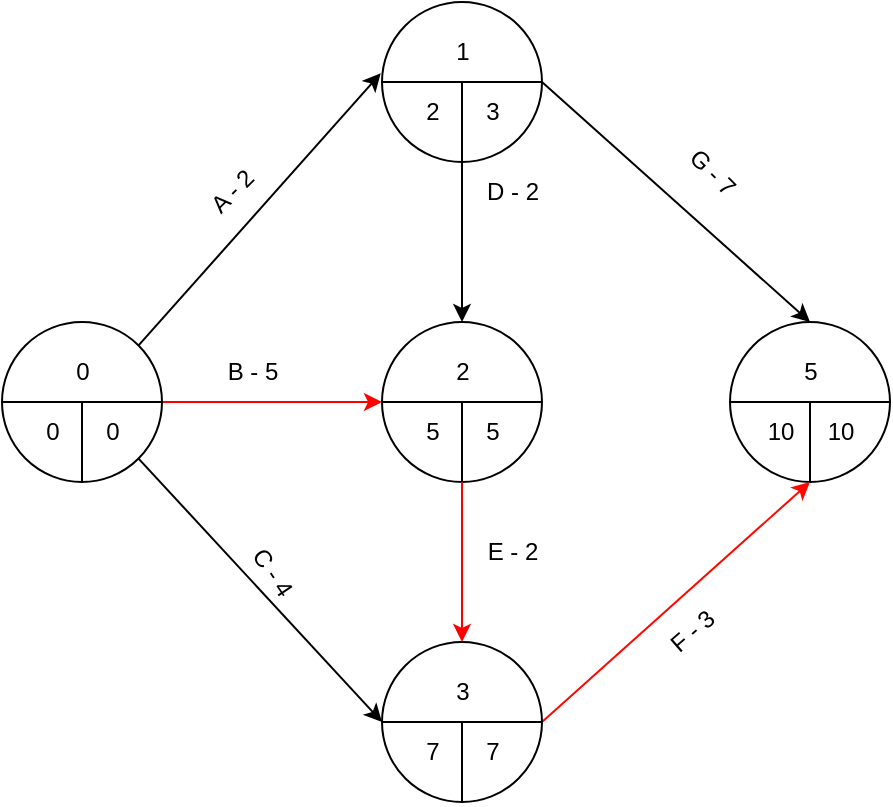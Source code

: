 <mxfile version="20.7.4" type="github" pages="2">
  <diagram id="9ZYdtAuchSPfpJzSGWRA" name="Página-1">
    <mxGraphModel dx="759" dy="788" grid="1" gridSize="10" guides="1" tooltips="1" connect="1" arrows="1" fold="1" page="1" pageScale="1" pageWidth="827" pageHeight="1169" math="0" shadow="0">
      <root>
        <mxCell id="0" />
        <mxCell id="1" parent="0" />
        <mxCell id="OKUfK8-MCF0j2W9icXx6-62" value="" style="endArrow=classic;html=1;rounded=0;entryX=-0.008;entryY=0.446;entryDx=0;entryDy=0;entryPerimeter=0;exitX=1;exitY=0;exitDx=0;exitDy=0;" parent="1" source="OKUfK8-MCF0j2W9icXx6-23" target="OKUfK8-MCF0j2W9icXx6-41" edge="1">
          <mxGeometry width="50" height="50" relative="1" as="geometry">
            <mxPoint x="100" y="260" as="sourcePoint" />
            <mxPoint x="410" y="360" as="targetPoint" />
          </mxGeometry>
        </mxCell>
        <mxCell id="OKUfK8-MCF0j2W9icXx6-63" value="" style="endArrow=classic;html=1;rounded=0;exitX=1;exitY=0.5;exitDx=0;exitDy=0;entryX=0;entryY=0.5;entryDx=0;entryDy=0;strokeColor=#FF0000;" parent="1" source="OKUfK8-MCF0j2W9icXx6-23" target="OKUfK8-MCF0j2W9icXx6-35" edge="1">
          <mxGeometry width="50" height="50" relative="1" as="geometry">
            <mxPoint x="360" y="410" as="sourcePoint" />
            <mxPoint x="410" y="360" as="targetPoint" />
          </mxGeometry>
        </mxCell>
        <mxCell id="OKUfK8-MCF0j2W9icXx6-23" value="" style="shape=lineEllipse;perimeter=ellipsePerimeter;whiteSpace=wrap;html=1;backgroundOutline=1;" parent="1" vertex="1">
          <mxGeometry x="50" y="260" width="80" height="80" as="geometry" />
        </mxCell>
        <mxCell id="OKUfK8-MCF0j2W9icXx6-24" value="" style="endArrow=none;html=1;rounded=0;exitX=0.5;exitY=1;exitDx=0;exitDy=0;" parent="1" source="OKUfK8-MCF0j2W9icXx6-23" edge="1">
          <mxGeometry width="50" height="50" relative="1" as="geometry">
            <mxPoint x="280" y="290" as="sourcePoint" />
            <mxPoint x="90" y="300" as="targetPoint" />
          </mxGeometry>
        </mxCell>
        <mxCell id="OKUfK8-MCF0j2W9icXx6-25" value="0" style="text;html=1;align=center;verticalAlign=middle;resizable=0;points=[];autosize=1;strokeColor=none;fillColor=none;" parent="1" vertex="1">
          <mxGeometry x="60" y="300" width="30" height="30" as="geometry" />
        </mxCell>
        <mxCell id="OKUfK8-MCF0j2W9icXx6-26" value="0" style="text;html=1;align=center;verticalAlign=middle;resizable=0;points=[];autosize=1;strokeColor=none;fillColor=none;" parent="1" vertex="1">
          <mxGeometry x="90" y="300" width="30" height="30" as="geometry" />
        </mxCell>
        <mxCell id="OKUfK8-MCF0j2W9icXx6-27" value="0" style="text;html=1;align=center;verticalAlign=middle;resizable=0;points=[];autosize=1;strokeColor=none;fillColor=none;" parent="1" vertex="1">
          <mxGeometry x="75" y="270" width="30" height="30" as="geometry" />
        </mxCell>
        <mxCell id="OKUfK8-MCF0j2W9icXx6-64" value="" style="group" parent="1" vertex="1" connectable="0">
          <mxGeometry x="240" y="260" width="80" height="80" as="geometry" />
        </mxCell>
        <mxCell id="OKUfK8-MCF0j2W9icXx6-35" value="" style="shape=lineEllipse;perimeter=ellipsePerimeter;whiteSpace=wrap;html=1;backgroundOutline=1;" parent="OKUfK8-MCF0j2W9icXx6-64" vertex="1">
          <mxGeometry width="80" height="80" as="geometry" />
        </mxCell>
        <mxCell id="OKUfK8-MCF0j2W9icXx6-36" value="" style="endArrow=none;html=1;rounded=0;exitX=0.5;exitY=1;exitDx=0;exitDy=0;" parent="OKUfK8-MCF0j2W9icXx6-64" source="OKUfK8-MCF0j2W9icXx6-35" edge="1">
          <mxGeometry width="50" height="50" relative="1" as="geometry">
            <mxPoint x="230" y="30" as="sourcePoint" />
            <mxPoint x="40" y="40" as="targetPoint" />
          </mxGeometry>
        </mxCell>
        <mxCell id="OKUfK8-MCF0j2W9icXx6-37" value="5" style="text;html=1;align=center;verticalAlign=middle;resizable=0;points=[];autosize=1;strokeColor=none;fillColor=none;" parent="OKUfK8-MCF0j2W9icXx6-64" vertex="1">
          <mxGeometry x="10" y="40" width="30" height="30" as="geometry" />
        </mxCell>
        <mxCell id="OKUfK8-MCF0j2W9icXx6-38" value="5" style="text;html=1;align=center;verticalAlign=middle;resizable=0;points=[];autosize=1;strokeColor=none;fillColor=none;" parent="OKUfK8-MCF0j2W9icXx6-64" vertex="1">
          <mxGeometry x="40" y="40" width="30" height="30" as="geometry" />
        </mxCell>
        <mxCell id="OKUfK8-MCF0j2W9icXx6-39" value="2" style="text;html=1;align=center;verticalAlign=middle;resizable=0;points=[];autosize=1;strokeColor=none;fillColor=none;" parent="OKUfK8-MCF0j2W9icXx6-64" vertex="1">
          <mxGeometry x="25" y="10" width="30" height="30" as="geometry" />
        </mxCell>
        <mxCell id="OKUfK8-MCF0j2W9icXx6-65" value="" style="group" parent="1" vertex="1" connectable="0">
          <mxGeometry x="240" y="100" width="80" height="80" as="geometry" />
        </mxCell>
        <mxCell id="OKUfK8-MCF0j2W9icXx6-41" value="" style="shape=lineEllipse;perimeter=ellipsePerimeter;whiteSpace=wrap;html=1;backgroundOutline=1;" parent="OKUfK8-MCF0j2W9icXx6-65" vertex="1">
          <mxGeometry width="80" height="80" as="geometry" />
        </mxCell>
        <mxCell id="OKUfK8-MCF0j2W9icXx6-42" value="" style="endArrow=none;html=1;rounded=0;exitX=0.5;exitY=1;exitDx=0;exitDy=0;" parent="OKUfK8-MCF0j2W9icXx6-65" source="OKUfK8-MCF0j2W9icXx6-41" edge="1">
          <mxGeometry width="50" height="50" relative="1" as="geometry">
            <mxPoint x="230" y="30" as="sourcePoint" />
            <mxPoint x="40" y="40" as="targetPoint" />
          </mxGeometry>
        </mxCell>
        <mxCell id="OKUfK8-MCF0j2W9icXx6-43" value="2" style="text;html=1;align=center;verticalAlign=middle;resizable=0;points=[];autosize=1;strokeColor=none;fillColor=none;" parent="OKUfK8-MCF0j2W9icXx6-65" vertex="1">
          <mxGeometry x="10" y="40" width="30" height="30" as="geometry" />
        </mxCell>
        <mxCell id="OKUfK8-MCF0j2W9icXx6-44" value="3" style="text;html=1;align=center;verticalAlign=middle;resizable=0;points=[];autosize=1;strokeColor=none;fillColor=none;" parent="OKUfK8-MCF0j2W9icXx6-65" vertex="1">
          <mxGeometry x="40" y="40" width="30" height="30" as="geometry" />
        </mxCell>
        <mxCell id="OKUfK8-MCF0j2W9icXx6-45" value="1" style="text;html=1;align=center;verticalAlign=middle;resizable=0;points=[];autosize=1;strokeColor=none;fillColor=none;" parent="OKUfK8-MCF0j2W9icXx6-65" vertex="1">
          <mxGeometry x="25" y="10" width="30" height="30" as="geometry" />
        </mxCell>
        <mxCell id="OKUfK8-MCF0j2W9icXx6-66" value="" style="endArrow=classic;html=1;rounded=0;exitX=1;exitY=1;exitDx=0;exitDy=0;entryX=0;entryY=0.5;entryDx=0;entryDy=0;" parent="1" source="OKUfK8-MCF0j2W9icXx6-23" target="OKUfK8-MCF0j2W9icXx6-29" edge="1">
          <mxGeometry width="50" height="50" relative="1" as="geometry">
            <mxPoint x="260" y="450" as="sourcePoint" />
            <mxPoint x="310" y="400" as="targetPoint" />
          </mxGeometry>
        </mxCell>
        <mxCell id="OKUfK8-MCF0j2W9icXx6-70" value="" style="endArrow=classic;html=1;rounded=0;fontFamily=Helvetica;fontSize=12;fontColor=default;exitX=1;exitY=0.5;exitDx=0;exitDy=0;entryX=0.5;entryY=0;entryDx=0;entryDy=0;" parent="1" source="OKUfK8-MCF0j2W9icXx6-41" target="OKUfK8-MCF0j2W9icXx6-53" edge="1">
          <mxGeometry width="50" height="50" relative="1" as="geometry">
            <mxPoint x="530" y="120" as="sourcePoint" />
            <mxPoint x="510" y="410" as="targetPoint" />
          </mxGeometry>
        </mxCell>
        <mxCell id="OKUfK8-MCF0j2W9icXx6-79" value="" style="group" parent="1" vertex="1" connectable="0">
          <mxGeometry x="414" y="260" width="80" height="80" as="geometry" />
        </mxCell>
        <mxCell id="OKUfK8-MCF0j2W9icXx6-53" value="" style="shape=lineEllipse;perimeter=ellipsePerimeter;whiteSpace=wrap;html=1;backgroundOutline=1;" parent="OKUfK8-MCF0j2W9icXx6-79" vertex="1">
          <mxGeometry width="80" height="80" as="geometry" />
        </mxCell>
        <mxCell id="OKUfK8-MCF0j2W9icXx6-54" value="" style="endArrow=none;html=1;rounded=0;exitX=0.5;exitY=1;exitDx=0;exitDy=0;" parent="OKUfK8-MCF0j2W9icXx6-79" source="OKUfK8-MCF0j2W9icXx6-53" edge="1">
          <mxGeometry width="50" height="50" relative="1" as="geometry">
            <mxPoint x="230" y="30" as="sourcePoint" />
            <mxPoint x="40" y="40" as="targetPoint" />
          </mxGeometry>
        </mxCell>
        <mxCell id="OKUfK8-MCF0j2W9icXx6-55" value="10" style="text;html=1;align=center;verticalAlign=middle;resizable=0;points=[];autosize=1;strokeColor=none;fillColor=none;" parent="OKUfK8-MCF0j2W9icXx6-79" vertex="1">
          <mxGeometry x="5" y="40" width="40" height="30" as="geometry" />
        </mxCell>
        <mxCell id="OKUfK8-MCF0j2W9icXx6-56" value="10" style="text;html=1;align=center;verticalAlign=middle;resizable=0;points=[];autosize=1;strokeColor=none;fillColor=none;" parent="OKUfK8-MCF0j2W9icXx6-79" vertex="1">
          <mxGeometry x="35" y="40" width="40" height="30" as="geometry" />
        </mxCell>
        <mxCell id="OKUfK8-MCF0j2W9icXx6-57" value="5" style="text;html=1;align=center;verticalAlign=middle;resizable=0;points=[];autosize=1;strokeColor=none;fillColor=none;" parent="OKUfK8-MCF0j2W9icXx6-79" vertex="1">
          <mxGeometry x="25" y="10" width="30" height="30" as="geometry" />
        </mxCell>
        <mxCell id="OKUfK8-MCF0j2W9icXx6-80" value="" style="endArrow=classic;html=1;rounded=0;fontFamily=Helvetica;fontSize=12;fontColor=default;entryX=0.5;entryY=1;entryDx=0;entryDy=0;exitX=1;exitY=0.5;exitDx=0;exitDy=0;strokeColor=#FF0800;" parent="1" source="OKUfK8-MCF0j2W9icXx6-29" target="OKUfK8-MCF0j2W9icXx6-53" edge="1">
          <mxGeometry width="50" height="50" relative="1" as="geometry">
            <mxPoint x="410" y="530" as="sourcePoint" />
            <mxPoint x="490" y="510" as="targetPoint" />
          </mxGeometry>
        </mxCell>
        <mxCell id="OKUfK8-MCF0j2W9icXx6-81" value="" style="group" parent="1" vertex="1" connectable="0">
          <mxGeometry x="240" y="420" width="80" height="80" as="geometry" />
        </mxCell>
        <mxCell id="OKUfK8-MCF0j2W9icXx6-29" value="" style="shape=lineEllipse;perimeter=ellipsePerimeter;whiteSpace=wrap;html=1;backgroundOutline=1;container=0;" parent="OKUfK8-MCF0j2W9icXx6-81" vertex="1">
          <mxGeometry width="80" height="80" as="geometry" />
        </mxCell>
        <mxCell id="OKUfK8-MCF0j2W9icXx6-30" value="" style="endArrow=none;html=1;rounded=0;exitX=0.5;exitY=1;exitDx=0;exitDy=0;" parent="OKUfK8-MCF0j2W9icXx6-81" source="OKUfK8-MCF0j2W9icXx6-29" edge="1">
          <mxGeometry width="50" height="50" relative="1" as="geometry">
            <mxPoint x="230" y="30" as="sourcePoint" />
            <mxPoint x="40" y="40" as="targetPoint" />
          </mxGeometry>
        </mxCell>
        <mxCell id="OKUfK8-MCF0j2W9icXx6-31" value="7" style="text;html=1;align=center;verticalAlign=middle;resizable=0;points=[];autosize=1;strokeColor=none;fillColor=none;container=0;" parent="OKUfK8-MCF0j2W9icXx6-81" vertex="1">
          <mxGeometry x="10" y="40" width="30" height="30" as="geometry" />
        </mxCell>
        <mxCell id="OKUfK8-MCF0j2W9icXx6-32" value="7" style="text;html=1;align=center;verticalAlign=middle;resizable=0;points=[];autosize=1;strokeColor=none;fillColor=none;container=0;" parent="OKUfK8-MCF0j2W9icXx6-81" vertex="1">
          <mxGeometry x="40" y="40" width="30" height="30" as="geometry" />
        </mxCell>
        <mxCell id="OKUfK8-MCF0j2W9icXx6-33" value="3" style="text;html=1;align=center;verticalAlign=middle;resizable=0;points=[];autosize=1;strokeColor=none;fillColor=none;container=0;" parent="OKUfK8-MCF0j2W9icXx6-81" vertex="1">
          <mxGeometry x="25" y="10" width="30" height="30" as="geometry" />
        </mxCell>
        <mxCell id="OKUfK8-MCF0j2W9icXx6-89" value="A - 2" style="text;html=1;align=center;verticalAlign=middle;resizable=0;points=[];autosize=1;strokeColor=none;fillColor=none;fontSize=12;fontFamily=Helvetica;fontColor=default;rotation=-45;" parent="1" vertex="1">
          <mxGeometry x="140" y="180" width="50" height="30" as="geometry" />
        </mxCell>
        <mxCell id="OKUfK8-MCF0j2W9icXx6-90" value="B - 5" style="text;html=1;align=center;verticalAlign=middle;resizable=0;points=[];autosize=1;strokeColor=none;fillColor=none;fontSize=12;fontFamily=Helvetica;fontColor=default;" parent="1" vertex="1">
          <mxGeometry x="150" y="270" width="50" height="30" as="geometry" />
        </mxCell>
        <mxCell id="OKUfK8-MCF0j2W9icXx6-91" value="C - 4" style="text;html=1;align=center;verticalAlign=middle;resizable=0;points=[];autosize=1;strokeColor=none;fillColor=none;fontSize=12;fontFamily=Helvetica;fontColor=default;pointerEvents=0;rotation=56;" parent="1" vertex="1">
          <mxGeometry x="160" y="370" width="50" height="30" as="geometry" />
        </mxCell>
        <mxCell id="OKUfK8-MCF0j2W9icXx6-92" value="D - 2" style="text;html=1;align=center;verticalAlign=middle;resizable=0;points=[];autosize=1;strokeColor=none;fillColor=none;fontSize=12;fontFamily=Helvetica;fontColor=default;" parent="1" vertex="1">
          <mxGeometry x="280" y="180" width="50" height="30" as="geometry" />
        </mxCell>
        <mxCell id="OKUfK8-MCF0j2W9icXx6-93" value="E - 2" style="text;html=1;align=center;verticalAlign=middle;resizable=0;points=[];autosize=1;strokeColor=none;fillColor=none;fontSize=12;fontFamily=Helvetica;fontColor=default;" parent="1" vertex="1">
          <mxGeometry x="280" y="360" width="50" height="30" as="geometry" />
        </mxCell>
        <mxCell id="OKUfK8-MCF0j2W9icXx6-94" value="" style="endArrow=classic;html=1;rounded=0;fontFamily=Helvetica;fontSize=12;fontColor=default;exitX=0.5;exitY=1;exitDx=0;exitDy=0;entryX=0.5;entryY=0;entryDx=0;entryDy=0;" parent="1" source="OKUfK8-MCF0j2W9icXx6-41" target="OKUfK8-MCF0j2W9icXx6-35" edge="1">
          <mxGeometry width="50" height="50" relative="1" as="geometry">
            <mxPoint x="360" y="300" as="sourcePoint" />
            <mxPoint x="410" y="250" as="targetPoint" />
          </mxGeometry>
        </mxCell>
        <mxCell id="OKUfK8-MCF0j2W9icXx6-95" value="" style="endArrow=classic;html=1;rounded=0;fontFamily=Helvetica;fontSize=12;fontColor=default;exitX=0.5;exitY=1;exitDx=0;exitDy=0;entryX=0.5;entryY=0;entryDx=0;entryDy=0;strokeColor=#FC0000;" parent="1" source="OKUfK8-MCF0j2W9icXx6-35" target="OKUfK8-MCF0j2W9icXx6-29" edge="1">
          <mxGeometry width="50" height="50" relative="1" as="geometry">
            <mxPoint x="350" y="330" as="sourcePoint" />
            <mxPoint x="400" y="280" as="targetPoint" />
          </mxGeometry>
        </mxCell>
        <mxCell id="OKUfK8-MCF0j2W9icXx6-97" value="G - 7" style="text;html=1;align=center;verticalAlign=middle;resizable=0;points=[];autosize=1;strokeColor=none;fillColor=none;fontSize=12;fontFamily=Helvetica;fontColor=default;rotation=45;" parent="1" vertex="1">
          <mxGeometry x="380" y="170" width="50" height="30" as="geometry" />
        </mxCell>
        <mxCell id="OKUfK8-MCF0j2W9icXx6-98" value="F - 3" style="text;html=1;align=center;verticalAlign=middle;resizable=0;points=[];autosize=1;strokeColor=none;fillColor=none;fontSize=12;fontFamily=Helvetica;fontColor=default;rotation=-41;" parent="1" vertex="1">
          <mxGeometry x="370" y="400" width="50" height="30" as="geometry" />
        </mxCell>
      </root>
    </mxGraphModel>
  </diagram>
  <diagram id="qmkaxHUMP2mf6btVXqdX" name="Página-2">
    <mxGraphModel dx="607" dy="630" grid="1" gridSize="10" guides="1" tooltips="1" connect="1" arrows="1" fold="1" page="1" pageScale="1" pageWidth="827" pageHeight="1169" math="0" shadow="0">
      <root>
        <mxCell id="0" />
        <mxCell id="1" parent="0" />
        <mxCell id="u49de2mhDJVOpByhQnjG-2" value="" style="shape=lineEllipse;perimeter=ellipsePerimeter;whiteSpace=wrap;html=1;backgroundOutline=1;pointerEvents=0;fontFamily=Helvetica;fontSize=12;fontColor=default;fillColor=none;gradientColor=none;container=0;" vertex="1" parent="1">
          <mxGeometry x="80" y="350" width="80" height="80" as="geometry" />
        </mxCell>
        <mxCell id="u49de2mhDJVOpByhQnjG-3" value="" style="endArrow=none;html=1;rounded=0;exitX=0.5;exitY=1;exitDx=0;exitDy=0;strokeColor=#0A0000;fontFamily=Helvetica;fontSize=12;fontColor=default;" edge="1" parent="1" source="u49de2mhDJVOpByhQnjG-2">
          <mxGeometry width="50" height="50" relative="1" as="geometry">
            <mxPoint x="310" y="380" as="sourcePoint" />
            <mxPoint x="120" y="390" as="targetPoint" />
          </mxGeometry>
        </mxCell>
        <mxCell id="u49de2mhDJVOpByhQnjG-4" value="0" style="text;html=1;align=center;verticalAlign=middle;resizable=0;points=[];autosize=1;strokeColor=none;fillColor=none;pointerEvents=0;fontFamily=Helvetica;fontSize=12;fontColor=default;container=0;" vertex="1" parent="1">
          <mxGeometry x="90" y="390" width="30" height="30" as="geometry" />
        </mxCell>
        <mxCell id="u49de2mhDJVOpByhQnjG-5" value="0" style="text;html=1;align=center;verticalAlign=middle;resizable=0;points=[];autosize=1;strokeColor=none;fillColor=none;pointerEvents=0;fontFamily=Helvetica;fontSize=12;fontColor=default;container=0;" vertex="1" parent="1">
          <mxGeometry x="120" y="390" width="30" height="30" as="geometry" />
        </mxCell>
        <mxCell id="u49de2mhDJVOpByhQnjG-6" value="0" style="text;html=1;align=center;verticalAlign=middle;resizable=0;points=[];autosize=1;strokeColor=none;fillColor=none;pointerEvents=0;fontFamily=Helvetica;fontSize=12;fontColor=default;container=0;" vertex="1" parent="1">
          <mxGeometry x="105" y="360" width="30" height="30" as="geometry" />
        </mxCell>
        <mxCell id="TAxmi7qTr_LB-ie0J1Op-2" value="" style="endArrow=classic;html=1;rounded=0;exitX=1;exitY=0;exitDx=0;exitDy=0;entryX=0;entryY=0.5;entryDx=0;entryDy=0;" edge="1" parent="1" source="u49de2mhDJVOpByhQnjG-2" target="8UOTILgK4hzGg4oHCATh-5">
          <mxGeometry width="50" height="50" relative="1" as="geometry">
            <mxPoint x="200" y="350" as="sourcePoint" />
            <mxPoint x="250" y="290" as="targetPoint" />
          </mxGeometry>
        </mxCell>
        <mxCell id="TAxmi7qTr_LB-ie0J1Op-3" value="A - 3" style="text;html=1;align=center;verticalAlign=middle;resizable=0;points=[];autosize=1;strokeColor=none;fillColor=none;container=0;rotation=-45;" vertex="1" parent="1">
          <mxGeometry x="160" y="300" width="50" height="30" as="geometry" />
        </mxCell>
        <mxCell id="8UOTILgK4hzGg4oHCATh-2" value="" style="endArrow=classic;html=1;rounded=0;strokeColor=#FF0000;fontFamily=Helvetica;fontSize=12;fontColor=default;exitX=1;exitY=1;exitDx=0;exitDy=0;entryX=0;entryY=0.5;entryDx=0;entryDy=0;" edge="1" parent="1" source="u49de2mhDJVOpByhQnjG-2" target="8UOTILgK4hzGg4oHCATh-11">
          <mxGeometry width="50" height="50" relative="1" as="geometry">
            <mxPoint x="370" y="440" as="sourcePoint" />
            <mxPoint x="230" y="490" as="targetPoint" />
          </mxGeometry>
        </mxCell>
        <mxCell id="8UOTILgK4hzGg4oHCATh-3" value="B - 4" style="text;html=1;align=center;verticalAlign=middle;resizable=0;points=[];autosize=1;strokeColor=none;fillColor=none;fontSize=12;fontFamily=Helvetica;fontColor=default;rotation=45;" vertex="1" parent="1">
          <mxGeometry x="170" y="420" width="50" height="30" as="geometry" />
        </mxCell>
        <mxCell id="8UOTILgK4hzGg4oHCATh-4" value="" style="group;pointerEvents=0;fontFamily=Helvetica;fontSize=12;fontColor=default;fillColor=none;gradientColor=none;" vertex="1" connectable="0" parent="1">
          <mxGeometry x="250" y="240" width="80" height="80" as="geometry" />
        </mxCell>
        <mxCell id="8UOTILgK4hzGg4oHCATh-5" value="" style="shape=lineEllipse;perimeter=ellipsePerimeter;whiteSpace=wrap;html=1;backgroundOutline=1;pointerEvents=0;fontFamily=Helvetica;fontSize=12;fontColor=default;fillColor=none;gradientColor=none;" vertex="1" parent="8UOTILgK4hzGg4oHCATh-4">
          <mxGeometry width="80" height="80" as="geometry" />
        </mxCell>
        <mxCell id="8UOTILgK4hzGg4oHCATh-6" value="" style="endArrow=none;html=1;rounded=0;exitX=0.5;exitY=1;exitDx=0;exitDy=0;strokeColor=#0A0000;fontFamily=Helvetica;fontSize=12;fontColor=default;" edge="1" parent="8UOTILgK4hzGg4oHCATh-4" source="8UOTILgK4hzGg4oHCATh-5">
          <mxGeometry width="50" height="50" relative="1" as="geometry">
            <mxPoint x="230" y="30" as="sourcePoint" />
            <mxPoint x="40" y="40" as="targetPoint" />
          </mxGeometry>
        </mxCell>
        <mxCell id="8UOTILgK4hzGg4oHCATh-7" value="3" style="text;html=1;align=center;verticalAlign=middle;resizable=0;points=[];autosize=1;strokeColor=none;fillColor=none;pointerEvents=0;fontFamily=Helvetica;fontSize=12;fontColor=default;" vertex="1" parent="8UOTILgK4hzGg4oHCATh-4">
          <mxGeometry x="10" y="40" width="30" height="30" as="geometry" />
        </mxCell>
        <mxCell id="8UOTILgK4hzGg4oHCATh-9" value="1" style="text;html=1;align=center;verticalAlign=middle;resizable=0;points=[];autosize=1;strokeColor=none;fillColor=none;pointerEvents=0;fontFamily=Helvetica;fontSize=12;fontColor=default;" vertex="1" parent="8UOTILgK4hzGg4oHCATh-4">
          <mxGeometry x="25" y="10" width="30" height="30" as="geometry" />
        </mxCell>
        <mxCell id="rfPnMoPrL7BNfZTnJysv-4" value="3" style="text;html=1;align=center;verticalAlign=middle;resizable=0;points=[];autosize=1;strokeColor=none;fillColor=none;fontSize=12;fontFamily=Helvetica;fontColor=default;" vertex="1" parent="8UOTILgK4hzGg4oHCATh-4">
          <mxGeometry x="40" y="40" width="30" height="30" as="geometry" />
        </mxCell>
        <mxCell id="8UOTILgK4hzGg4oHCATh-10" value="" style="group;pointerEvents=0;fontFamily=Helvetica;fontSize=12;fontColor=default;fillColor=none;gradientColor=none;" vertex="1" connectable="0" parent="1">
          <mxGeometry x="250" y="470" width="80" height="80" as="geometry" />
        </mxCell>
        <mxCell id="8UOTILgK4hzGg4oHCATh-11" value="" style="shape=lineEllipse;perimeter=ellipsePerimeter;whiteSpace=wrap;html=1;backgroundOutline=1;pointerEvents=0;fontFamily=Helvetica;fontSize=12;fontColor=default;fillColor=none;gradientColor=none;" vertex="1" parent="8UOTILgK4hzGg4oHCATh-10">
          <mxGeometry width="80" height="80" as="geometry" />
        </mxCell>
        <mxCell id="8UOTILgK4hzGg4oHCATh-12" value="" style="endArrow=none;html=1;rounded=0;exitX=0.5;exitY=1;exitDx=0;exitDy=0;strokeColor=#0A0000;fontFamily=Helvetica;fontSize=12;fontColor=default;" edge="1" parent="8UOTILgK4hzGg4oHCATh-10" source="8UOTILgK4hzGg4oHCATh-11">
          <mxGeometry width="50" height="50" relative="1" as="geometry">
            <mxPoint x="230" y="30" as="sourcePoint" />
            <mxPoint x="40" y="40" as="targetPoint" />
          </mxGeometry>
        </mxCell>
        <mxCell id="8UOTILgK4hzGg4oHCATh-13" value="4" style="text;html=1;align=center;verticalAlign=middle;resizable=0;points=[];autosize=1;strokeColor=none;fillColor=none;pointerEvents=0;fontFamily=Helvetica;fontSize=12;fontColor=default;" vertex="1" parent="8UOTILgK4hzGg4oHCATh-10">
          <mxGeometry x="10" y="40" width="30" height="30" as="geometry" />
        </mxCell>
        <mxCell id="8UOTILgK4hzGg4oHCATh-15" value="2" style="text;html=1;align=center;verticalAlign=middle;resizable=0;points=[];autosize=1;strokeColor=none;fillColor=none;pointerEvents=0;fontFamily=Helvetica;fontSize=12;fontColor=default;" vertex="1" parent="8UOTILgK4hzGg4oHCATh-10">
          <mxGeometry x="25" y="10" width="30" height="30" as="geometry" />
        </mxCell>
        <mxCell id="rfPnMoPrL7BNfZTnJysv-3" value="4" style="text;html=1;align=center;verticalAlign=middle;resizable=0;points=[];autosize=1;strokeColor=none;fillColor=none;fontSize=12;fontFamily=Helvetica;fontColor=default;" vertex="1" parent="8UOTILgK4hzGg4oHCATh-10">
          <mxGeometry x="40" y="40" width="30" height="30" as="geometry" />
        </mxCell>
        <mxCell id="8UOTILgK4hzGg4oHCATh-16" value="" style="endArrow=classic;html=1;rounded=0;strokeColor=#FF0000;fontFamily=Helvetica;fontSize=12;fontColor=default;exitX=1;exitY=0.5;exitDx=0;exitDy=0;entryX=0;entryY=0.5;entryDx=0;entryDy=0;" edge="1" parent="1" source="8UOTILgK4hzGg4oHCATh-5" target="8UOTILgK4hzGg4oHCATh-27">
          <mxGeometry width="50" height="50" relative="1" as="geometry">
            <mxPoint x="370" y="440" as="sourcePoint" />
            <mxPoint x="430" y="280" as="targetPoint" />
          </mxGeometry>
        </mxCell>
        <mxCell id="8UOTILgK4hzGg4oHCATh-17" value="C - 5" style="text;html=1;align=center;verticalAlign=middle;resizable=0;points=[];autosize=1;strokeColor=none;fillColor=none;fontSize=12;fontFamily=Helvetica;fontColor=default;rotation=0;" vertex="1" parent="1">
          <mxGeometry x="364" y="280" width="50" height="30" as="geometry" />
        </mxCell>
        <mxCell id="8UOTILgK4hzGg4oHCATh-22" value="F - 3" style="text;html=1;align=center;verticalAlign=middle;resizable=0;points=[];autosize=1;strokeColor=none;fillColor=none;fontSize=12;fontFamily=Helvetica;fontColor=default;" vertex="1" parent="1">
          <mxGeometry x="600" y="330" width="50" height="30" as="geometry" />
        </mxCell>
        <mxCell id="8UOTILgK4hzGg4oHCATh-23" value="" style="endArrow=classic;html=1;rounded=0;strokeColor=#FF0000;fontFamily=Helvetica;fontSize=12;fontColor=default;exitX=1;exitY=0.5;exitDx=0;exitDy=0;entryX=0;entryY=0;entryDx=0;entryDy=0;" edge="1" parent="1" source="8UOTILgK4hzGg4oHCATh-27" target="jEva6bRTgvlGFpk44n_M-2">
          <mxGeometry width="50" height="50" relative="1" as="geometry">
            <mxPoint x="500" y="630" as="sourcePoint" />
            <mxPoint x="600" y="390" as="targetPoint" />
            <Array as="points" />
          </mxGeometry>
        </mxCell>
        <mxCell id="8UOTILgK4hzGg4oHCATh-20" value="" style="endArrow=classic;html=1;rounded=0;strokeColor=#0A0000;fontFamily=Helvetica;fontSize=12;fontColor=default;exitX=1;exitY=0;exitDx=0;exitDy=0;entryX=0;entryY=1;entryDx=0;entryDy=0;" edge="1" parent="1" source="8UOTILgK4hzGg4oHCATh-11" target="8UOTILgK4hzGg4oHCATh-27">
          <mxGeometry width="50" height="50" relative="1" as="geometry">
            <mxPoint x="360" y="475" as="sourcePoint" />
            <mxPoint x="390" y="410" as="targetPoint" />
          </mxGeometry>
        </mxCell>
        <mxCell id="8UOTILgK4hzGg4oHCATh-21" value="E - 5" style="text;html=1;align=center;verticalAlign=middle;resizable=0;points=[];autosize=1;strokeColor=none;fillColor=none;fontSize=12;fontFamily=Helvetica;fontColor=default;container=0;rotation=0;" vertex="1" parent="1">
          <mxGeometry x="450" y="480" width="50" height="30" as="geometry" />
        </mxCell>
        <mxCell id="8UOTILgK4hzGg4oHCATh-19" value="D - 4" style="text;html=1;align=center;verticalAlign=middle;resizable=0;points=[];autosize=1;strokeColor=none;fillColor=none;fontSize=12;fontFamily=Helvetica;fontColor=default;rotation=-45;" vertex="1" parent="1">
          <mxGeometry x="350" y="390" width="50" height="30" as="geometry" />
        </mxCell>
        <mxCell id="8UOTILgK4hzGg4oHCATh-26" value="" style="group;pointerEvents=0;fontFamily=Helvetica;fontSize=12;fontColor=default;fillColor=none;gradientColor=none;" vertex="1" connectable="0" parent="1">
          <mxGeometry x="470" y="240" width="80" height="80" as="geometry" />
        </mxCell>
        <mxCell id="8UOTILgK4hzGg4oHCATh-27" value="" style="shape=lineEllipse;perimeter=ellipsePerimeter;whiteSpace=wrap;html=1;backgroundOutline=1;pointerEvents=0;fontFamily=Helvetica;fontSize=12;fontColor=default;fillColor=none;gradientColor=none;" vertex="1" parent="8UOTILgK4hzGg4oHCATh-26">
          <mxGeometry width="80" height="80" as="geometry" />
        </mxCell>
        <mxCell id="8UOTILgK4hzGg4oHCATh-28" value="" style="endArrow=none;html=1;rounded=0;exitX=0.5;exitY=1;exitDx=0;exitDy=0;strokeColor=#0A0000;fontFamily=Helvetica;fontSize=12;fontColor=default;" edge="1" parent="8UOTILgK4hzGg4oHCATh-26" source="8UOTILgK4hzGg4oHCATh-27">
          <mxGeometry width="50" height="50" relative="1" as="geometry">
            <mxPoint x="230" y="30" as="sourcePoint" />
            <mxPoint x="40" y="40" as="targetPoint" />
          </mxGeometry>
        </mxCell>
        <mxCell id="8UOTILgK4hzGg4oHCATh-29" value="8" style="text;html=1;align=center;verticalAlign=middle;resizable=0;points=[];autosize=1;strokeColor=none;fillColor=none;pointerEvents=0;fontFamily=Helvetica;fontSize=12;fontColor=default;" vertex="1" parent="8UOTILgK4hzGg4oHCATh-26">
          <mxGeometry x="10" y="40" width="30" height="30" as="geometry" />
        </mxCell>
        <mxCell id="8UOTILgK4hzGg4oHCATh-31" value="3" style="text;html=1;align=center;verticalAlign=middle;resizable=0;points=[];autosize=1;strokeColor=none;fillColor=none;pointerEvents=0;fontFamily=Helvetica;fontSize=12;fontColor=default;" vertex="1" parent="8UOTILgK4hzGg4oHCATh-26">
          <mxGeometry x="25" y="10" width="30" height="30" as="geometry" />
        </mxCell>
        <mxCell id="rfPnMoPrL7BNfZTnJysv-2" value="8" style="text;html=1;align=center;verticalAlign=middle;resizable=0;points=[];autosize=1;strokeColor=none;fillColor=none;fontSize=12;fontFamily=Helvetica;fontColor=default;" vertex="1" parent="8UOTILgK4hzGg4oHCATh-26">
          <mxGeometry x="40" y="40" width="30" height="30" as="geometry" />
        </mxCell>
        <mxCell id="jEva6bRTgvlGFpk44n_M-1" value="" style="group;pointerEvents=0;fontFamily=Helvetica;fontSize=12;fontColor=default;fillColor=none;gradientColor=none;" vertex="1" connectable="0" parent="1">
          <mxGeometry x="630" y="410" width="80" height="80" as="geometry" />
        </mxCell>
        <mxCell id="jEva6bRTgvlGFpk44n_M-2" value="" style="shape=lineEllipse;perimeter=ellipsePerimeter;whiteSpace=wrap;html=1;backgroundOutline=1;pointerEvents=0;fontFamily=Helvetica;fontSize=12;fontColor=default;fillColor=none;gradientColor=none;" vertex="1" parent="jEva6bRTgvlGFpk44n_M-1">
          <mxGeometry width="80" height="80" as="geometry" />
        </mxCell>
        <mxCell id="jEva6bRTgvlGFpk44n_M-3" value="" style="endArrow=none;html=1;rounded=0;exitX=0.5;exitY=1;exitDx=0;exitDy=0;strokeColor=#0A0000;fontFamily=Helvetica;fontSize=12;fontColor=default;" edge="1" parent="jEva6bRTgvlGFpk44n_M-1" source="jEva6bRTgvlGFpk44n_M-2">
          <mxGeometry width="50" height="50" relative="1" as="geometry">
            <mxPoint x="230" y="30" as="sourcePoint" />
            <mxPoint x="40" y="40" as="targetPoint" />
          </mxGeometry>
        </mxCell>
        <mxCell id="jEva6bRTgvlGFpk44n_M-4" value="11" style="text;html=1;align=center;verticalAlign=middle;resizable=0;points=[];autosize=1;strokeColor=none;fillColor=none;pointerEvents=0;fontFamily=Helvetica;fontSize=12;fontColor=default;" vertex="1" parent="jEva6bRTgvlGFpk44n_M-1">
          <mxGeometry x="5" y="40" width="40" height="30" as="geometry" />
        </mxCell>
        <mxCell id="jEva6bRTgvlGFpk44n_M-5" value="11" style="text;html=1;align=center;verticalAlign=middle;resizable=0;points=[];autosize=1;strokeColor=none;fillColor=none;pointerEvents=0;fontFamily=Helvetica;fontSize=12;fontColor=default;" vertex="1" parent="jEva6bRTgvlGFpk44n_M-1">
          <mxGeometry x="35" y="40" width="40" height="30" as="geometry" />
        </mxCell>
        <mxCell id="jEva6bRTgvlGFpk44n_M-6" value="4" style="text;html=1;align=center;verticalAlign=middle;resizable=0;points=[];autosize=1;strokeColor=none;fillColor=none;pointerEvents=0;fontFamily=Helvetica;fontSize=12;fontColor=default;" vertex="1" parent="jEva6bRTgvlGFpk44n_M-1">
          <mxGeometry x="25" y="10" width="30" height="30" as="geometry" />
        </mxCell>
        <mxCell id="rfPnMoPrL7BNfZTnJysv-1" value="" style="endArrow=classic;html=1;rounded=0;strokeColor=#050000;fontFamily=Helvetica;fontSize=12;fontColor=default;exitX=1.018;exitY=0.58;exitDx=0;exitDy=0;entryX=0;entryY=1;entryDx=0;entryDy=0;exitPerimeter=0;" edge="1" parent="1" source="8UOTILgK4hzGg4oHCATh-11" target="jEva6bRTgvlGFpk44n_M-2">
          <mxGeometry width="50" height="50" relative="1" as="geometry">
            <mxPoint x="360" y="440" as="sourcePoint" />
            <mxPoint x="510" y="560" as="targetPoint" />
            <Array as="points">
              <mxPoint x="490" y="516" />
            </Array>
          </mxGeometry>
        </mxCell>
      </root>
    </mxGraphModel>
  </diagram>
</mxfile>
